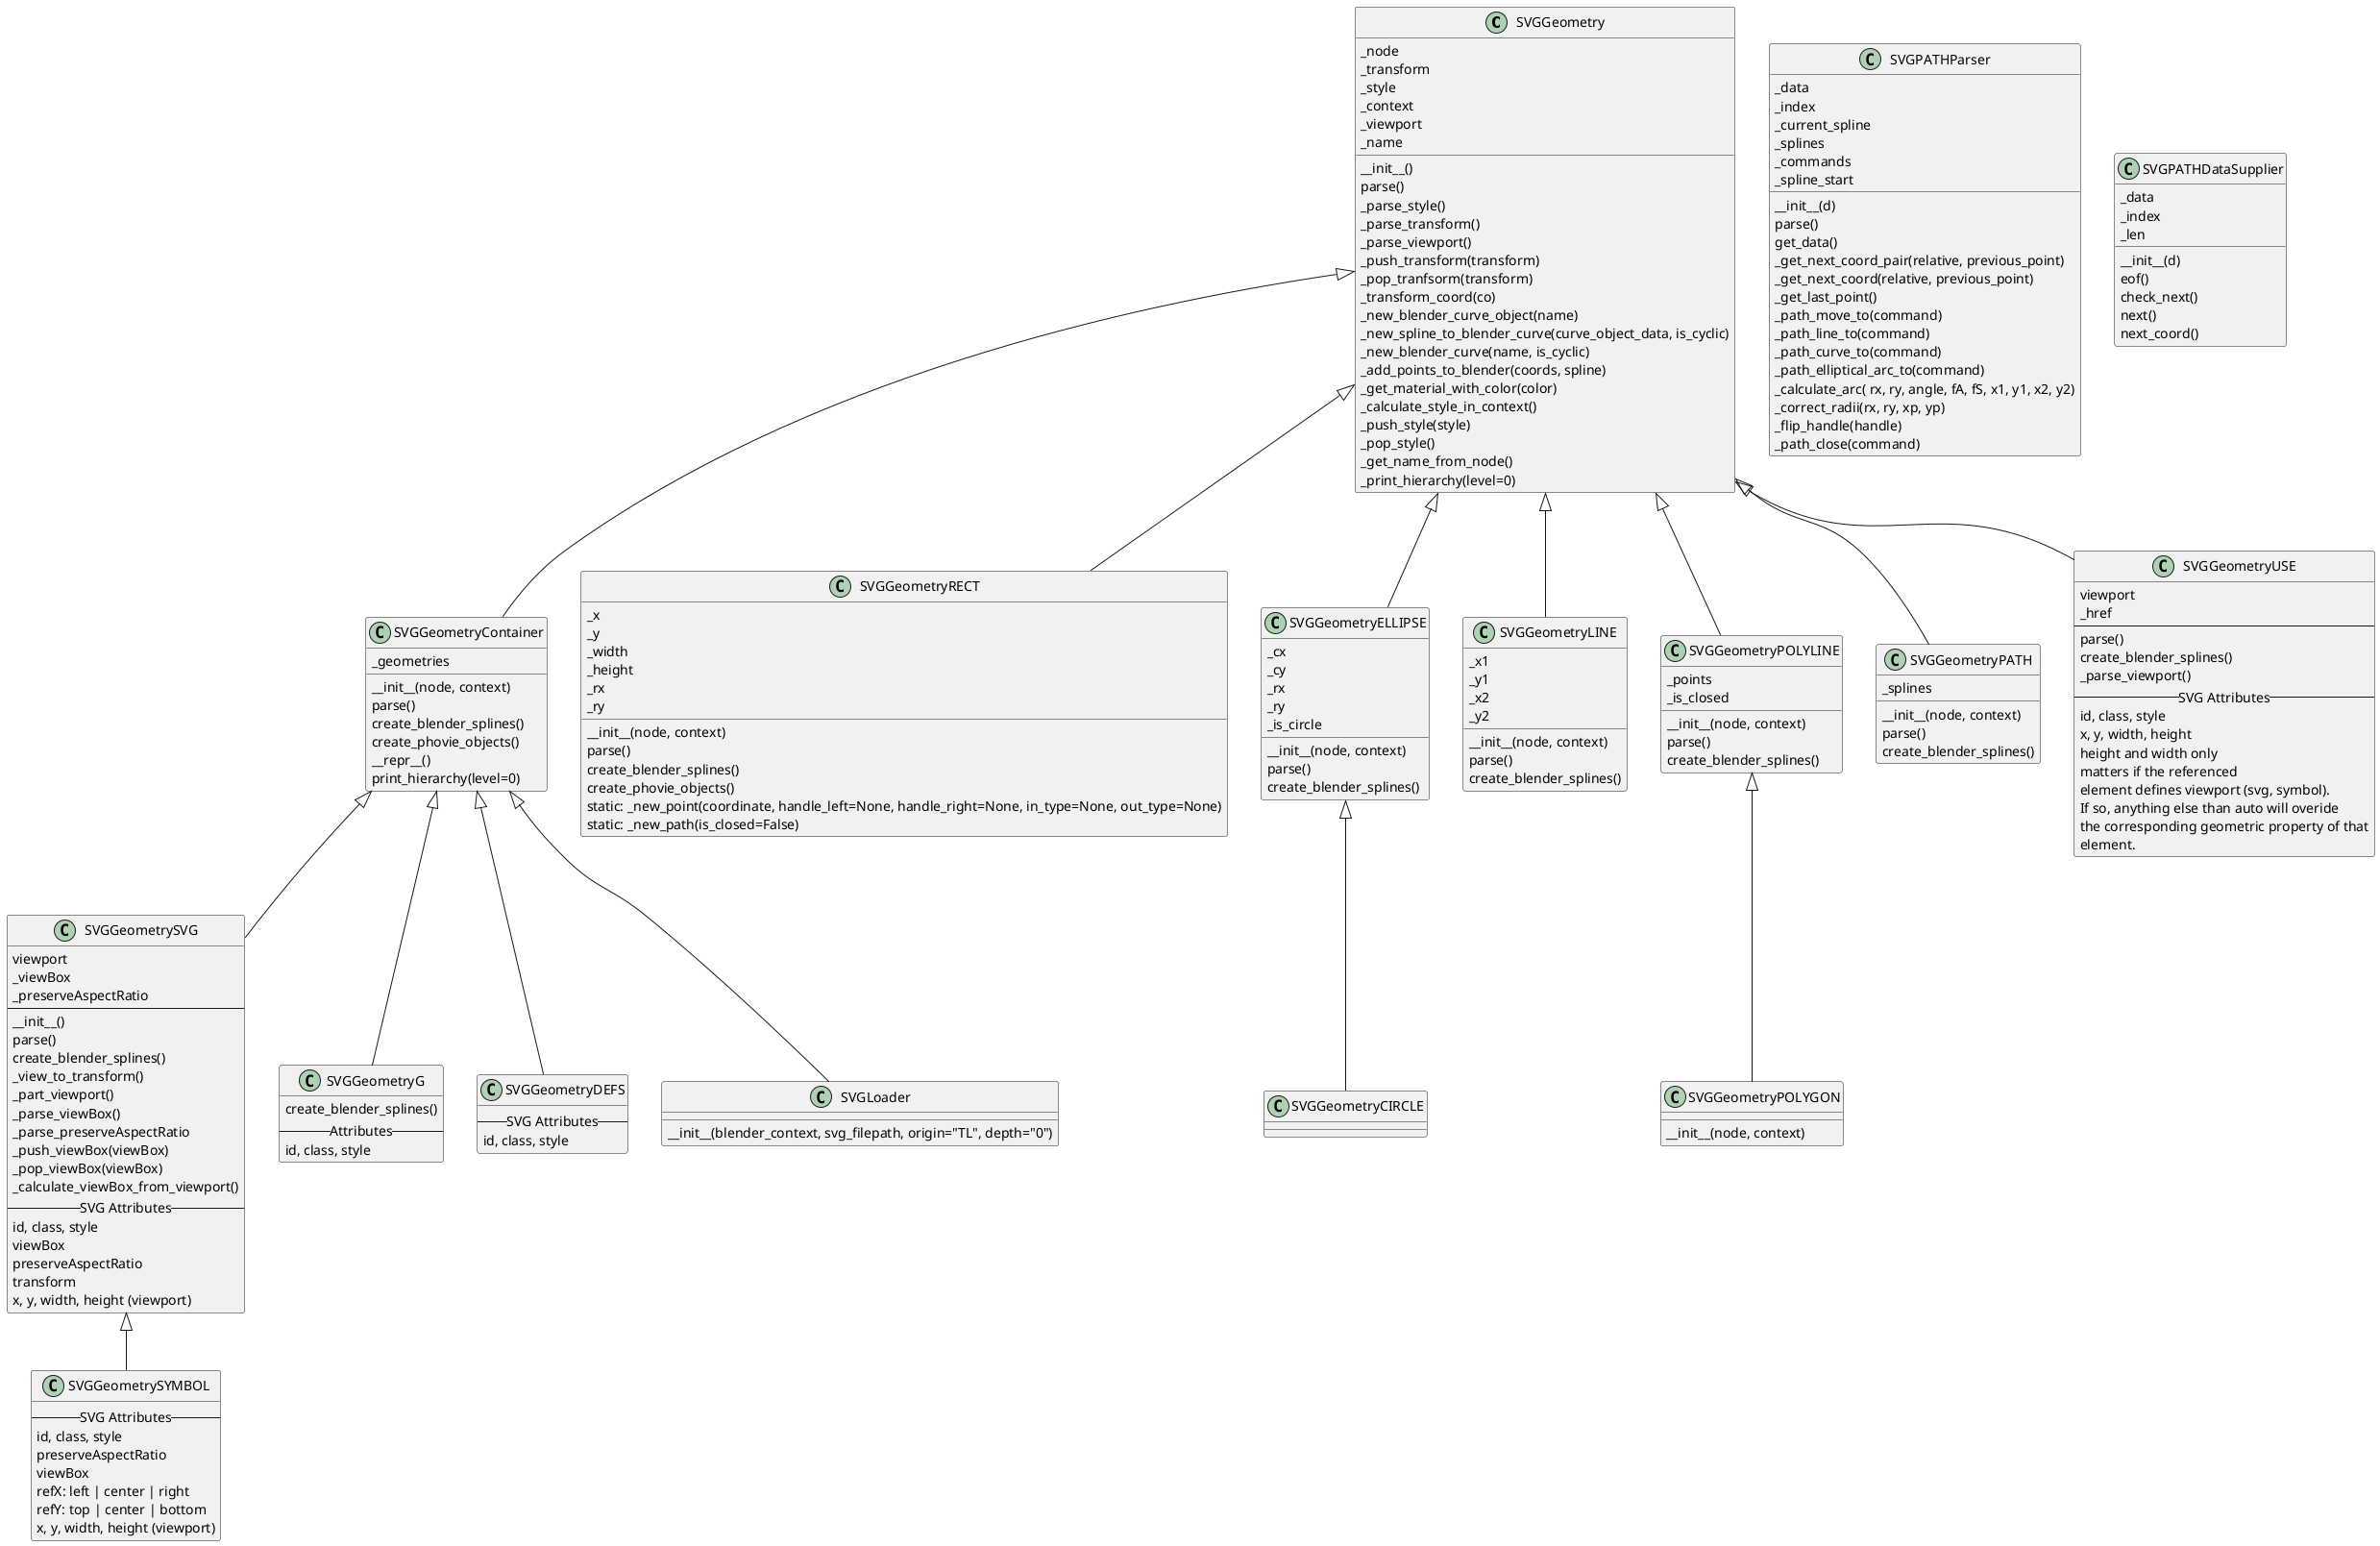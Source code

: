@startuml
/' skinparam classBackgroundColor Wheat|CornflowerBlue '/
class SVGGeometry {
	_node
	_transform
	_style
	_context
	_viewport
	_name
	__init__()
	parse()
	_parse_style()
	_parse_transform()
	_parse_viewport()
	_push_transform(transform)
	_pop_tranfsorm(transform)
	_transform_coord(co)
	_new_blender_curve_object(name)
	_new_spline_to_blender_curve(curve_object_data, is_cyclic)
	_new_blender_curve(name, is_cyclic)
	_add_points_to_blender(coords, spline)
	_get_material_with_color(color)
	_calculate_style_in_context()
	_push_style(style)
	_pop_style()
	_get_name_from_node()
	_print_hierarchy(level=0)

}
class SVGGeometryContainer extends SVGGeometry{
	_geometries
	__init__(node, context)
	parse()
	create_blender_splines()
	create_phovie_objects()
	__repr__()
	print_hierarchy(level=0)
}

class SVGGeometrySVG extends SVGGeometryContainer
{
viewport
_viewBox
_preserveAspectRatio 
--
__init__()
parse()
create_blender_splines() 
_view_to_transform() 
_part_viewport()
_parse_viewBox()
_parse_preserveAspectRatio
_push_viewBox(viewBox)
_pop_viewBox(viewBox)
_calculate_viewBox_from_viewport() 
--SVG Attributes--
id, class, style
viewBox
preserveAspectRatio
transform
x, y, width, height (viewport)
}


class SVGGeometryG extends SVGGeometryContainer
{
create_blender_splines()
--Attributes--
id, class, style
}

class SVGGeometryRECT extends SVGGeometry
{
_x 
_y
_width
_height
_rx
_ry
__init__(node, context) 
parse() 
create_blender_splines()
create_phovie_objects()
static: _new_point(coordinate, handle_left=None, handle_right=None, in_type=None, out_type=None)
static: _new_path(is_closed=False)
}

class SVGGeometryELLIPSE extends SVGGeometry
{
_cx
_cy
_rx
_ry
_is_circle
__init__(node, context) 
parse()
create_blender_splines()
}

class SVGGeometryCIRCLE extends SVGGeometryELLIPSE

class SVGGeometryLINE extends SVGGeometry
{
_x1
_y1
_x2
_y2 
__init__(node, context) 
parse()
create_blender_splines()
}

class SVGGeometryPOLYLINE
{
_points
_is_closed
__init__(node, context)
parse()
create_blender_splines()
}
SVGGeometry <|-- SVGGeometryPOLYLINE

class SVGGeometryPOLYGON
{
__init__(node, context) 
}
SVGGeometryPOLYLINE <|-- SVGGeometryPOLYGON

class SVGGeometryPATH
{
_splines
__init__(node, context)
parse()
create_blender_splines() 
}
SVGGeometry <|-- SVGGeometryPATH

class SVGPATHParser
{
_data
_index
_current_spline
_splines
_commands
_spline_start
__init__(d)
parse()
get_data()
_get_next_coord_pair(relative, previous_point)
_get_next_coord(relative, previous_point)
_get_last_point()
_path_move_to(command)
_path_line_to(command)
_path_curve_to(command)
_path_elliptical_arc_to(command)
_calculate_arc( rx, ry, angle, fA, fS, x1, y1, x2, y2) 
_correct_radii(rx, ry, xp, yp)
_flip_handle(handle)
_path_close(command)
}

class SVGPATHDataSupplier
{
_data
_index
_len
__init__(d)
eof()
check_next()
next()
next_coord()
}

class SVGGeometrySYMBOL extends SVGGeometrySVG
{
--SVG Attributes--
id, class, style
preserveAspectRatio
viewBox
refX: left | center | right
refY: top | center | bottom
x, y, width, height (viewport)
}

class SVGGeometryDEFS extends SVGGeometryContainer
{
--SVG Attributes--
id, class, style
}

class SVGGeometryUSE extends SVGGeometry
{
viewport
_href
--
parse()
create_blender_splines()
_parse_viewport()
--SVG Attributes--
id, class, style
x, y, width, height 
height and width only
matters if the referenced 
element defines viewport (svg, symbol).
If so, anything else than auto will overide
the corresponding geometric property of that
element.
}

class SVGLoader extends SVGGeometryContainer
{
__init__(blender_context, svg_filepath, origin="TL", depth="0")
}

@enduml
